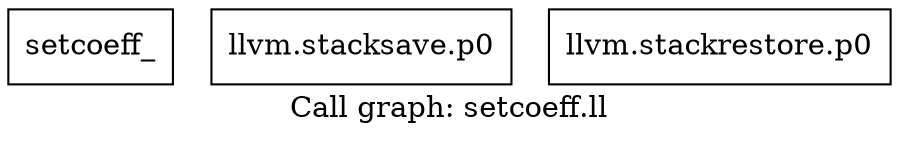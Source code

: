 digraph "Call graph: setcoeff.ll" {
	label="Call graph: setcoeff.ll";

	Node0x55bd65cdebc0 [shape=record,label="{setcoeff_}"];
	Node0x55bd65cdec70 [shape=record,label="{llvm.stacksave.p0}"];
	Node0x55bd65cdecf0 [shape=record,label="{llvm.stackrestore.p0}"];
}
